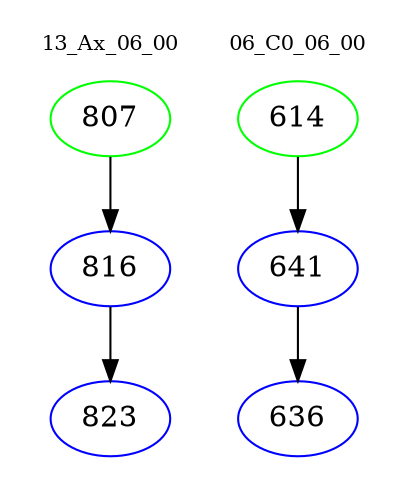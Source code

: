 digraph{
subgraph cluster_0 {
color = white
label = "13_Ax_06_00";
fontsize=10;
T0_807 [label="807", color="green"]
T0_807 -> T0_816 [color="black"]
T0_816 [label="816", color="blue"]
T0_816 -> T0_823 [color="black"]
T0_823 [label="823", color="blue"]
}
subgraph cluster_1 {
color = white
label = "06_C0_06_00";
fontsize=10;
T1_614 [label="614", color="green"]
T1_614 -> T1_641 [color="black"]
T1_641 [label="641", color="blue"]
T1_641 -> T1_636 [color="black"]
T1_636 [label="636", color="blue"]
}
}
